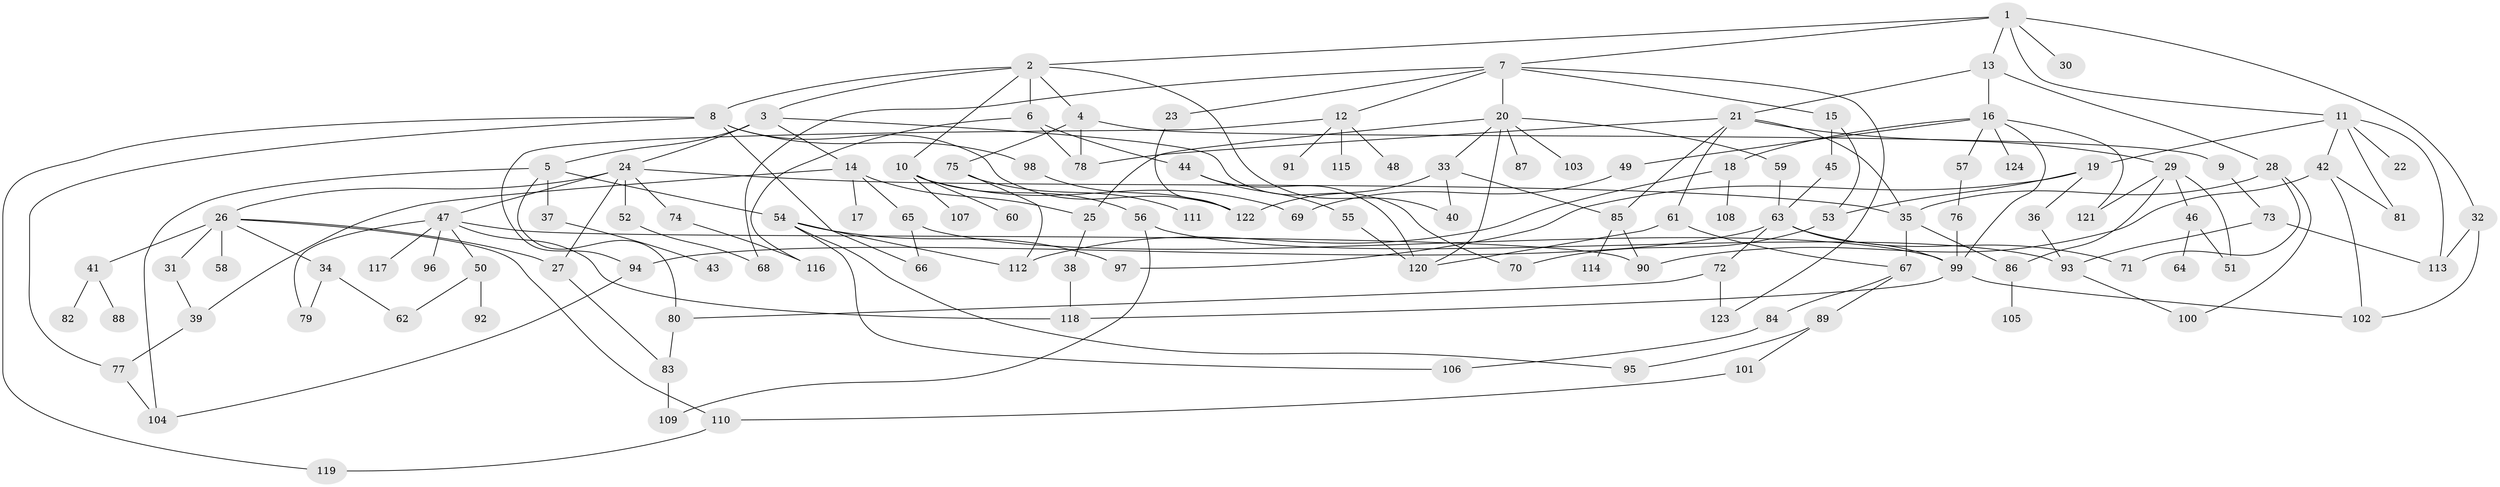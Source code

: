 // coarse degree distribution, {5: 0.047619047619047616, 7: 0.08333333333333333, 10: 0.023809523809523808, 4: 0.14285714285714285, 6: 0.05952380952380952, 3: 0.16666666666666666, 8: 0.011904761904761904, 1: 0.20238095238095238, 2: 0.2619047619047619}
// Generated by graph-tools (version 1.1) at 2025/41/03/06/25 10:41:28]
// undirected, 124 vertices, 182 edges
graph export_dot {
graph [start="1"]
  node [color=gray90,style=filled];
  1;
  2;
  3;
  4;
  5;
  6;
  7;
  8;
  9;
  10;
  11;
  12;
  13;
  14;
  15;
  16;
  17;
  18;
  19;
  20;
  21;
  22;
  23;
  24;
  25;
  26;
  27;
  28;
  29;
  30;
  31;
  32;
  33;
  34;
  35;
  36;
  37;
  38;
  39;
  40;
  41;
  42;
  43;
  44;
  45;
  46;
  47;
  48;
  49;
  50;
  51;
  52;
  53;
  54;
  55;
  56;
  57;
  58;
  59;
  60;
  61;
  62;
  63;
  64;
  65;
  66;
  67;
  68;
  69;
  70;
  71;
  72;
  73;
  74;
  75;
  76;
  77;
  78;
  79;
  80;
  81;
  82;
  83;
  84;
  85;
  86;
  87;
  88;
  89;
  90;
  91;
  92;
  93;
  94;
  95;
  96;
  97;
  98;
  99;
  100;
  101;
  102;
  103;
  104;
  105;
  106;
  107;
  108;
  109;
  110;
  111;
  112;
  113;
  114;
  115;
  116;
  117;
  118;
  119;
  120;
  121;
  122;
  123;
  124;
  1 -- 2;
  1 -- 7;
  1 -- 11;
  1 -- 13;
  1 -- 30;
  1 -- 32;
  2 -- 3;
  2 -- 4;
  2 -- 6;
  2 -- 8;
  2 -- 10;
  2 -- 40;
  3 -- 5;
  3 -- 14;
  3 -- 24;
  3 -- 70;
  4 -- 9;
  4 -- 75;
  4 -- 78;
  5 -- 37;
  5 -- 54;
  5 -- 80;
  5 -- 104;
  6 -- 44;
  6 -- 78;
  6 -- 116;
  7 -- 12;
  7 -- 15;
  7 -- 20;
  7 -- 23;
  7 -- 68;
  7 -- 123;
  8 -- 98;
  8 -- 119;
  8 -- 122;
  8 -- 77;
  8 -- 66;
  9 -- 73;
  10 -- 56;
  10 -- 60;
  10 -- 69;
  10 -- 107;
  11 -- 19;
  11 -- 22;
  11 -- 42;
  11 -- 81;
  11 -- 113;
  12 -- 48;
  12 -- 91;
  12 -- 94;
  12 -- 115;
  13 -- 16;
  13 -- 21;
  13 -- 28;
  14 -- 17;
  14 -- 65;
  14 -- 25;
  14 -- 39;
  15 -- 45;
  15 -- 53;
  16 -- 18;
  16 -- 49;
  16 -- 57;
  16 -- 124;
  16 -- 121;
  16 -- 99;
  18 -- 108;
  18 -- 112;
  19 -- 36;
  19 -- 53;
  19 -- 97;
  20 -- 25;
  20 -- 33;
  20 -- 59;
  20 -- 87;
  20 -- 103;
  20 -- 120;
  21 -- 29;
  21 -- 35;
  21 -- 61;
  21 -- 85;
  21 -- 78;
  23 -- 122;
  24 -- 26;
  24 -- 47;
  24 -- 52;
  24 -- 74;
  24 -- 35;
  24 -- 27;
  25 -- 38;
  26 -- 27;
  26 -- 31;
  26 -- 34;
  26 -- 41;
  26 -- 58;
  26 -- 110;
  27 -- 83;
  28 -- 100;
  28 -- 71;
  28 -- 35;
  29 -- 46;
  29 -- 121;
  29 -- 51;
  29 -- 86;
  31 -- 39;
  32 -- 102;
  32 -- 113;
  33 -- 40;
  33 -- 85;
  33 -- 122;
  34 -- 62;
  34 -- 79;
  35 -- 67;
  35 -- 86;
  36 -- 93;
  37 -- 43;
  38 -- 118;
  39 -- 77;
  41 -- 82;
  41 -- 88;
  42 -- 81;
  42 -- 102;
  42 -- 90;
  44 -- 55;
  44 -- 120;
  45 -- 63;
  46 -- 51;
  46 -- 64;
  47 -- 50;
  47 -- 90;
  47 -- 96;
  47 -- 117;
  47 -- 118;
  47 -- 79;
  49 -- 69;
  50 -- 92;
  50 -- 62;
  52 -- 68;
  53 -- 70;
  54 -- 106;
  54 -- 112;
  54 -- 95;
  54 -- 97;
  55 -- 120;
  56 -- 109;
  56 -- 93;
  57 -- 76;
  59 -- 63;
  61 -- 67;
  61 -- 120;
  63 -- 71;
  63 -- 72;
  63 -- 99;
  63 -- 94;
  65 -- 66;
  65 -- 99;
  67 -- 84;
  67 -- 89;
  72 -- 80;
  72 -- 123;
  73 -- 93;
  73 -- 113;
  74 -- 116;
  75 -- 111;
  75 -- 112;
  76 -- 99;
  77 -- 104;
  80 -- 83;
  83 -- 109;
  84 -- 106;
  85 -- 114;
  85 -- 90;
  86 -- 105;
  89 -- 95;
  89 -- 101;
  93 -- 100;
  94 -- 104;
  98 -- 122;
  99 -- 102;
  99 -- 118;
  101 -- 110;
  110 -- 119;
}
